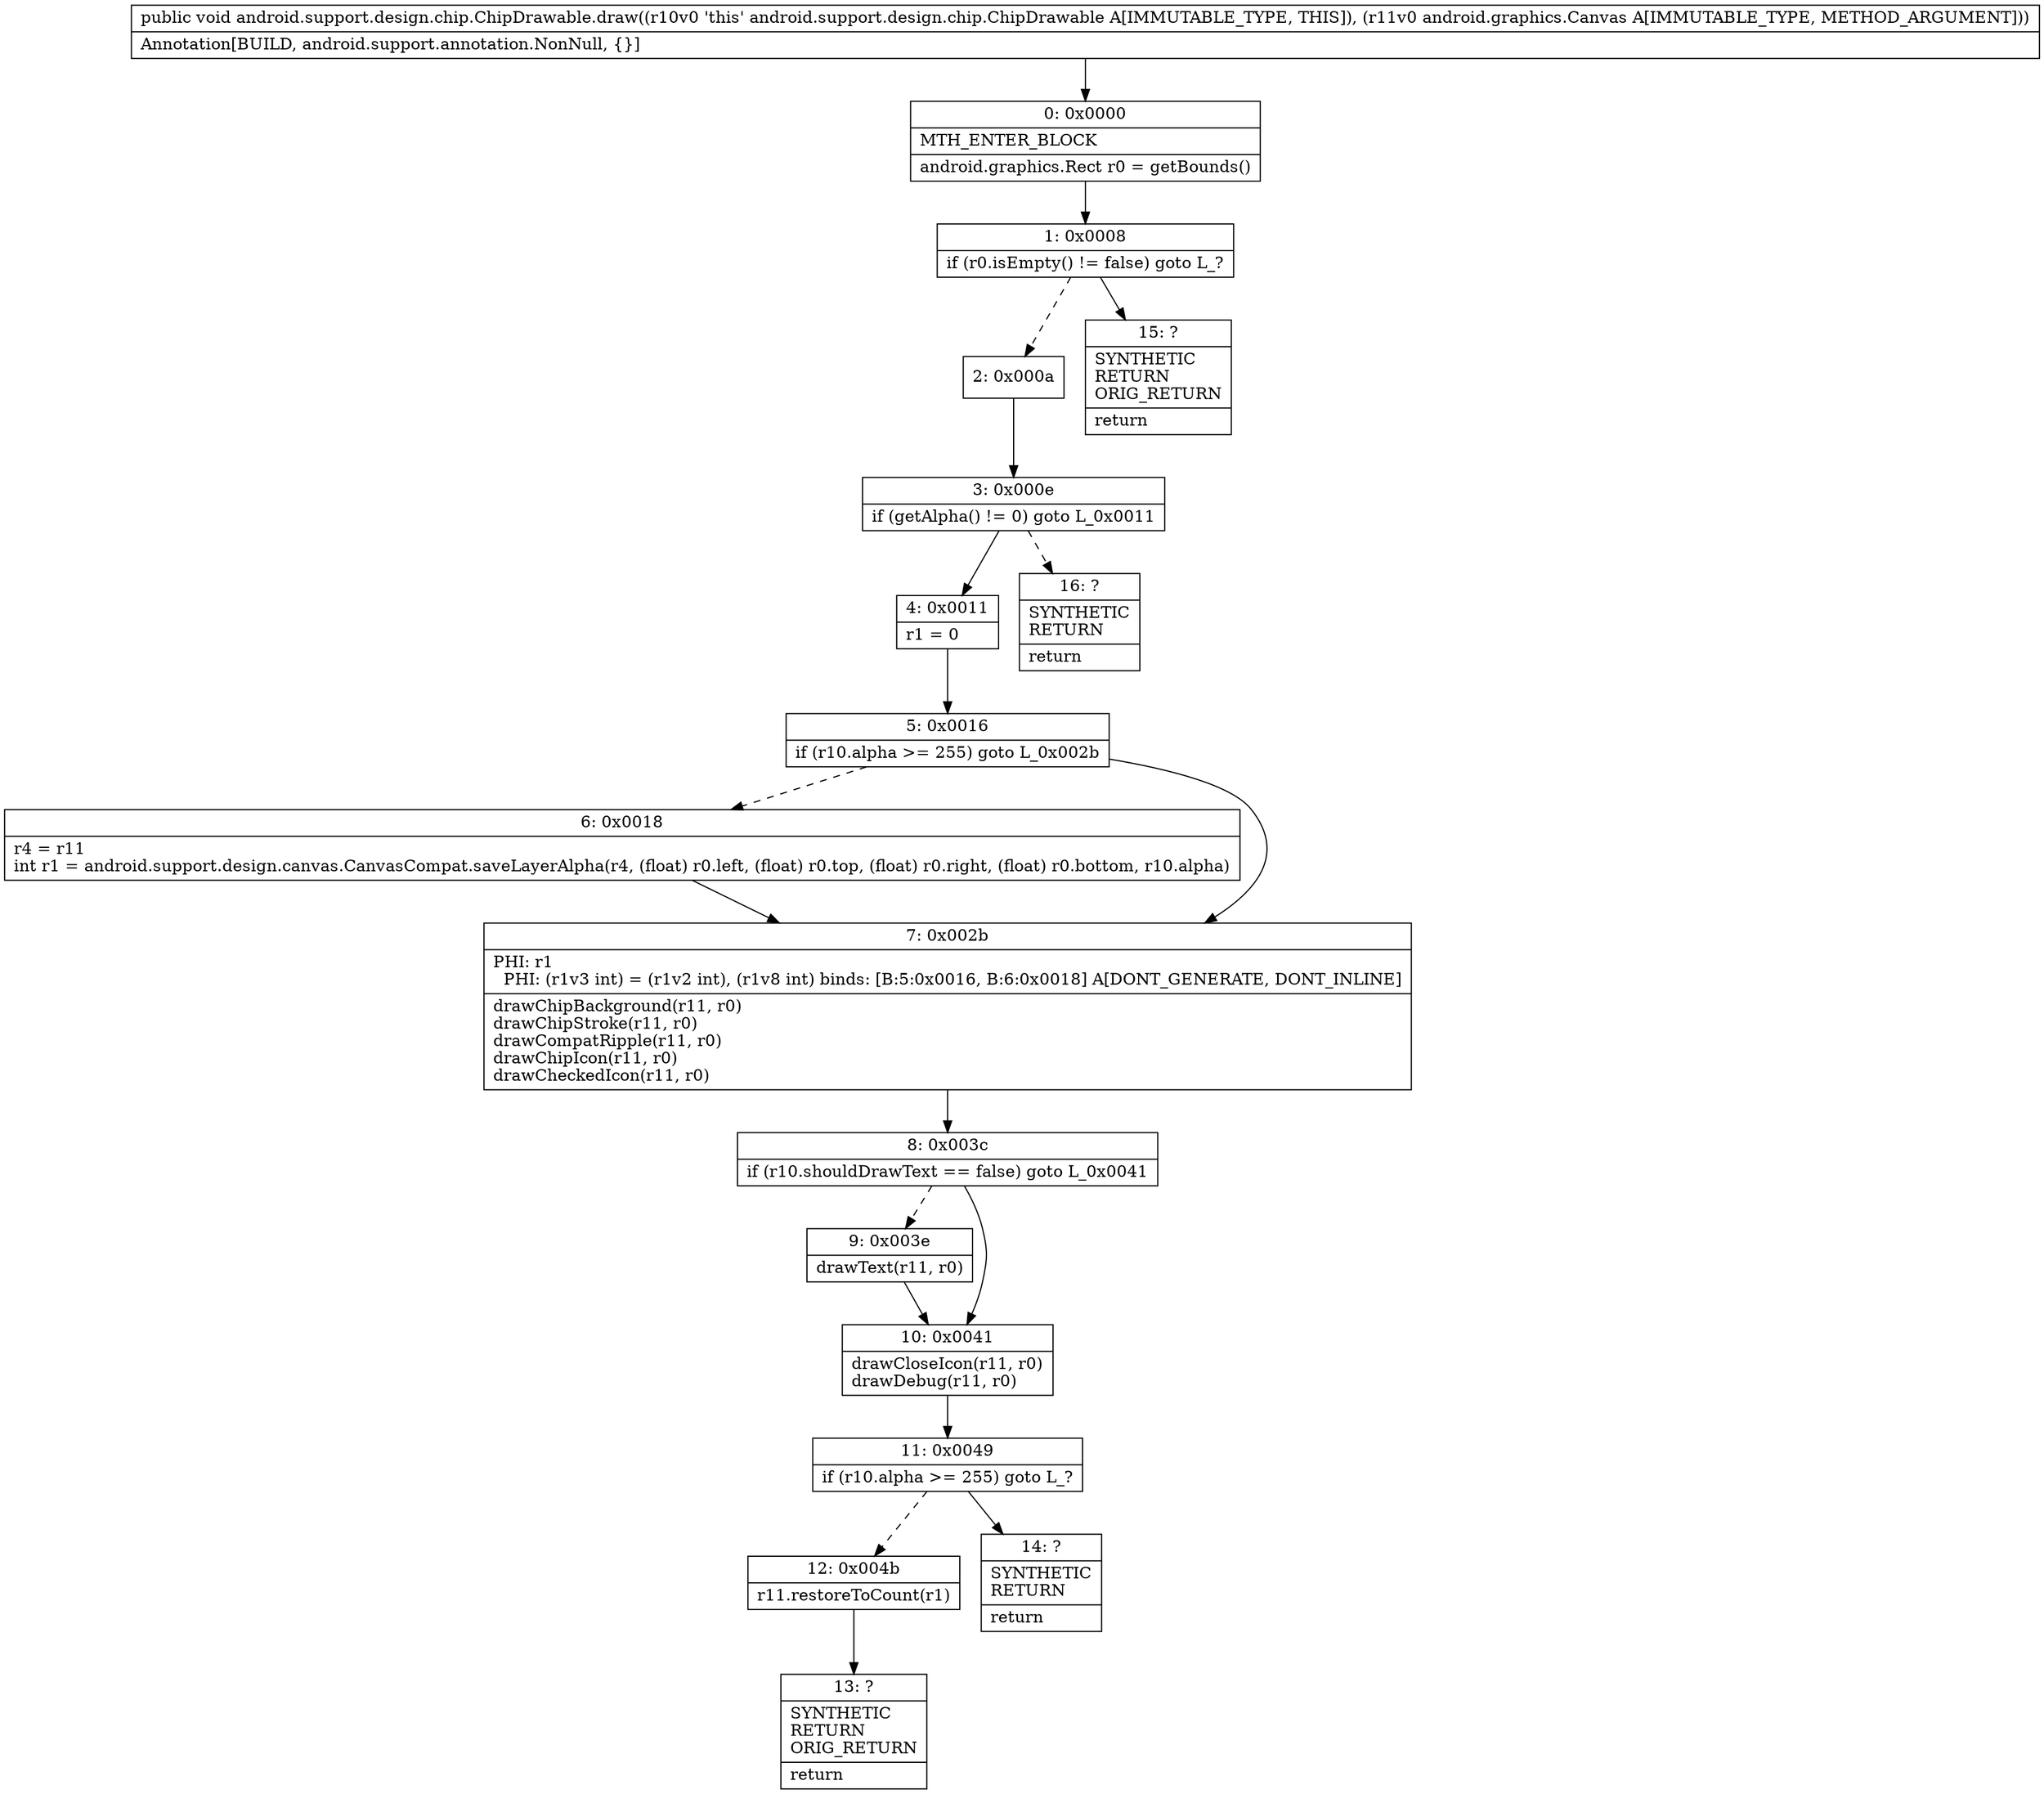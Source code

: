 digraph "CFG forandroid.support.design.chip.ChipDrawable.draw(Landroid\/graphics\/Canvas;)V" {
Node_0 [shape=record,label="{0\:\ 0x0000|MTH_ENTER_BLOCK\l|android.graphics.Rect r0 = getBounds()\l}"];
Node_1 [shape=record,label="{1\:\ 0x0008|if (r0.isEmpty() != false) goto L_?\l}"];
Node_2 [shape=record,label="{2\:\ 0x000a}"];
Node_3 [shape=record,label="{3\:\ 0x000e|if (getAlpha() != 0) goto L_0x0011\l}"];
Node_4 [shape=record,label="{4\:\ 0x0011|r1 = 0\l}"];
Node_5 [shape=record,label="{5\:\ 0x0016|if (r10.alpha \>= 255) goto L_0x002b\l}"];
Node_6 [shape=record,label="{6\:\ 0x0018|r4 = r11\lint r1 = android.support.design.canvas.CanvasCompat.saveLayerAlpha(r4, (float) r0.left, (float) r0.top, (float) r0.right, (float) r0.bottom, r10.alpha)\l}"];
Node_7 [shape=record,label="{7\:\ 0x002b|PHI: r1 \l  PHI: (r1v3 int) = (r1v2 int), (r1v8 int) binds: [B:5:0x0016, B:6:0x0018] A[DONT_GENERATE, DONT_INLINE]\l|drawChipBackground(r11, r0)\ldrawChipStroke(r11, r0)\ldrawCompatRipple(r11, r0)\ldrawChipIcon(r11, r0)\ldrawCheckedIcon(r11, r0)\l}"];
Node_8 [shape=record,label="{8\:\ 0x003c|if (r10.shouldDrawText == false) goto L_0x0041\l}"];
Node_9 [shape=record,label="{9\:\ 0x003e|drawText(r11, r0)\l}"];
Node_10 [shape=record,label="{10\:\ 0x0041|drawCloseIcon(r11, r0)\ldrawDebug(r11, r0)\l}"];
Node_11 [shape=record,label="{11\:\ 0x0049|if (r10.alpha \>= 255) goto L_?\l}"];
Node_12 [shape=record,label="{12\:\ 0x004b|r11.restoreToCount(r1)\l}"];
Node_13 [shape=record,label="{13\:\ ?|SYNTHETIC\lRETURN\lORIG_RETURN\l|return\l}"];
Node_14 [shape=record,label="{14\:\ ?|SYNTHETIC\lRETURN\l|return\l}"];
Node_15 [shape=record,label="{15\:\ ?|SYNTHETIC\lRETURN\lORIG_RETURN\l|return\l}"];
Node_16 [shape=record,label="{16\:\ ?|SYNTHETIC\lRETURN\l|return\l}"];
MethodNode[shape=record,label="{public void android.support.design.chip.ChipDrawable.draw((r10v0 'this' android.support.design.chip.ChipDrawable A[IMMUTABLE_TYPE, THIS]), (r11v0 android.graphics.Canvas A[IMMUTABLE_TYPE, METHOD_ARGUMENT]))  | Annotation[BUILD, android.support.annotation.NonNull, \{\}]\l}"];
MethodNode -> Node_0;
Node_0 -> Node_1;
Node_1 -> Node_2[style=dashed];
Node_1 -> Node_15;
Node_2 -> Node_3;
Node_3 -> Node_4;
Node_3 -> Node_16[style=dashed];
Node_4 -> Node_5;
Node_5 -> Node_6[style=dashed];
Node_5 -> Node_7;
Node_6 -> Node_7;
Node_7 -> Node_8;
Node_8 -> Node_9[style=dashed];
Node_8 -> Node_10;
Node_9 -> Node_10;
Node_10 -> Node_11;
Node_11 -> Node_12[style=dashed];
Node_11 -> Node_14;
Node_12 -> Node_13;
}

